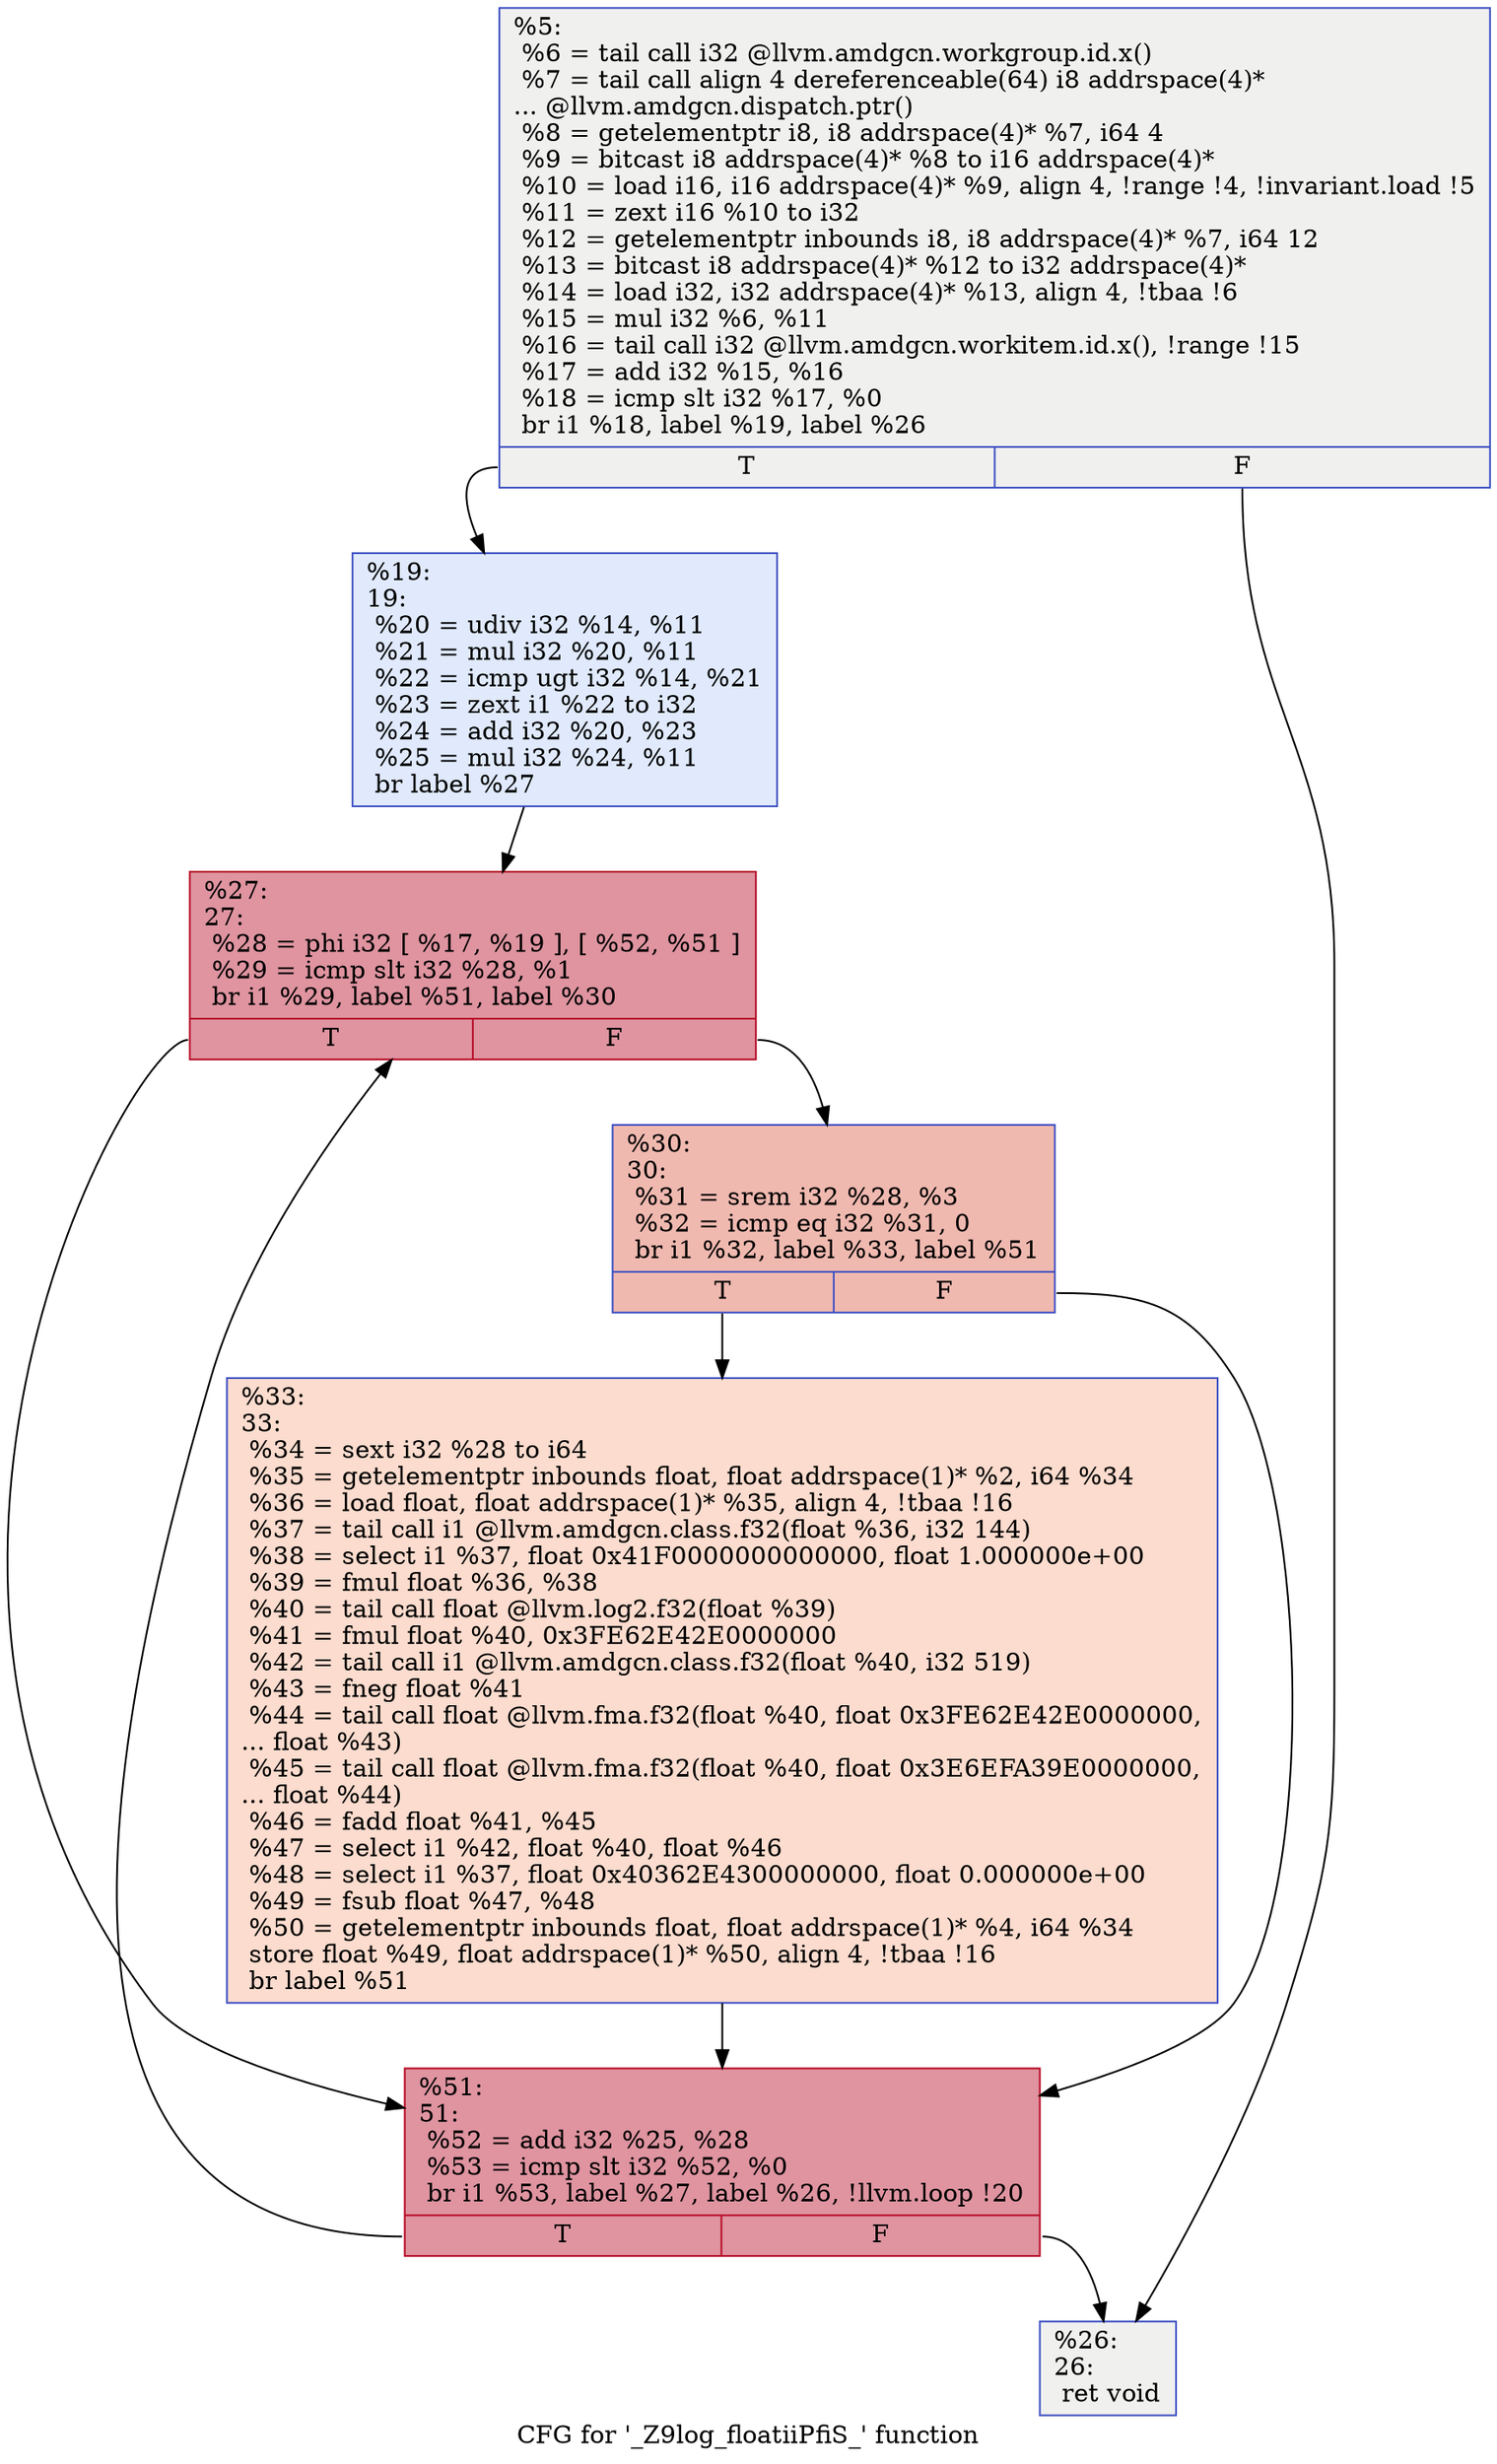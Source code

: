 digraph "CFG for '_Z9log_floatiiPfiS_' function" {
	label="CFG for '_Z9log_floatiiPfiS_' function";

	Node0x4977ae0 [shape=record,color="#3d50c3ff", style=filled, fillcolor="#dedcdb70",label="{%5:\l  %6 = tail call i32 @llvm.amdgcn.workgroup.id.x()\l  %7 = tail call align 4 dereferenceable(64) i8 addrspace(4)*\l... @llvm.amdgcn.dispatch.ptr()\l  %8 = getelementptr i8, i8 addrspace(4)* %7, i64 4\l  %9 = bitcast i8 addrspace(4)* %8 to i16 addrspace(4)*\l  %10 = load i16, i16 addrspace(4)* %9, align 4, !range !4, !invariant.load !5\l  %11 = zext i16 %10 to i32\l  %12 = getelementptr inbounds i8, i8 addrspace(4)* %7, i64 12\l  %13 = bitcast i8 addrspace(4)* %12 to i32 addrspace(4)*\l  %14 = load i32, i32 addrspace(4)* %13, align 4, !tbaa !6\l  %15 = mul i32 %6, %11\l  %16 = tail call i32 @llvm.amdgcn.workitem.id.x(), !range !15\l  %17 = add i32 %15, %16\l  %18 = icmp slt i32 %17, %0\l  br i1 %18, label %19, label %26\l|{<s0>T|<s1>F}}"];
	Node0x4977ae0:s0 -> Node0x4979d10;
	Node0x4977ae0:s1 -> Node0x4979da0;
	Node0x4979d10 [shape=record,color="#3d50c3ff", style=filled, fillcolor="#b9d0f970",label="{%19:\l19:                                               \l  %20 = udiv i32 %14, %11\l  %21 = mul i32 %20, %11\l  %22 = icmp ugt i32 %14, %21\l  %23 = zext i1 %22 to i32\l  %24 = add i32 %20, %23\l  %25 = mul i32 %24, %11\l  br label %27\l}"];
	Node0x4979d10 -> Node0x497a220;
	Node0x4979da0 [shape=record,color="#3d50c3ff", style=filled, fillcolor="#dedcdb70",label="{%26:\l26:                                               \l  ret void\l}"];
	Node0x497a220 [shape=record,color="#b70d28ff", style=filled, fillcolor="#b70d2870",label="{%27:\l27:                                               \l  %28 = phi i32 [ %17, %19 ], [ %52, %51 ]\l  %29 = icmp slt i32 %28, %1\l  br i1 %29, label %51, label %30\l|{<s0>T|<s1>F}}"];
	Node0x497a220:s0 -> Node0x497a330;
	Node0x497a220:s1 -> Node0x497a4c0;
	Node0x497a4c0 [shape=record,color="#3d50c3ff", style=filled, fillcolor="#de614d70",label="{%30:\l30:                                               \l  %31 = srem i32 %28, %3\l  %32 = icmp eq i32 %31, 0\l  br i1 %32, label %33, label %51\l|{<s0>T|<s1>F}}"];
	Node0x497a4c0:s0 -> Node0x4979b70;
	Node0x497a4c0:s1 -> Node0x497a330;
	Node0x4979b70 [shape=record,color="#3d50c3ff", style=filled, fillcolor="#f7af9170",label="{%33:\l33:                                               \l  %34 = sext i32 %28 to i64\l  %35 = getelementptr inbounds float, float addrspace(1)* %2, i64 %34\l  %36 = load float, float addrspace(1)* %35, align 4, !tbaa !16\l  %37 = tail call i1 @llvm.amdgcn.class.f32(float %36, i32 144)\l  %38 = select i1 %37, float 0x41F0000000000000, float 1.000000e+00\l  %39 = fmul float %36, %38\l  %40 = tail call float @llvm.log2.f32(float %39)\l  %41 = fmul float %40, 0x3FE62E42E0000000\l  %42 = tail call i1 @llvm.amdgcn.class.f32(float %40, i32 519)\l  %43 = fneg float %41\l  %44 = tail call float @llvm.fma.f32(float %40, float 0x3FE62E42E0000000,\l... float %43)\l  %45 = tail call float @llvm.fma.f32(float %40, float 0x3E6EFA39E0000000,\l... float %44)\l  %46 = fadd float %41, %45\l  %47 = select i1 %42, float %40, float %46\l  %48 = select i1 %37, float 0x40362E4300000000, float 0.000000e+00\l  %49 = fsub float %47, %48\l  %50 = getelementptr inbounds float, float addrspace(1)* %4, i64 %34\l  store float %49, float addrspace(1)* %50, align 4, !tbaa !16\l  br label %51\l}"];
	Node0x4979b70 -> Node0x497a330;
	Node0x497a330 [shape=record,color="#b70d28ff", style=filled, fillcolor="#b70d2870",label="{%51:\l51:                                               \l  %52 = add i32 %25, %28\l  %53 = icmp slt i32 %52, %0\l  br i1 %53, label %27, label %26, !llvm.loop !20\l|{<s0>T|<s1>F}}"];
	Node0x497a330:s0 -> Node0x497a220;
	Node0x497a330:s1 -> Node0x4979da0;
}
